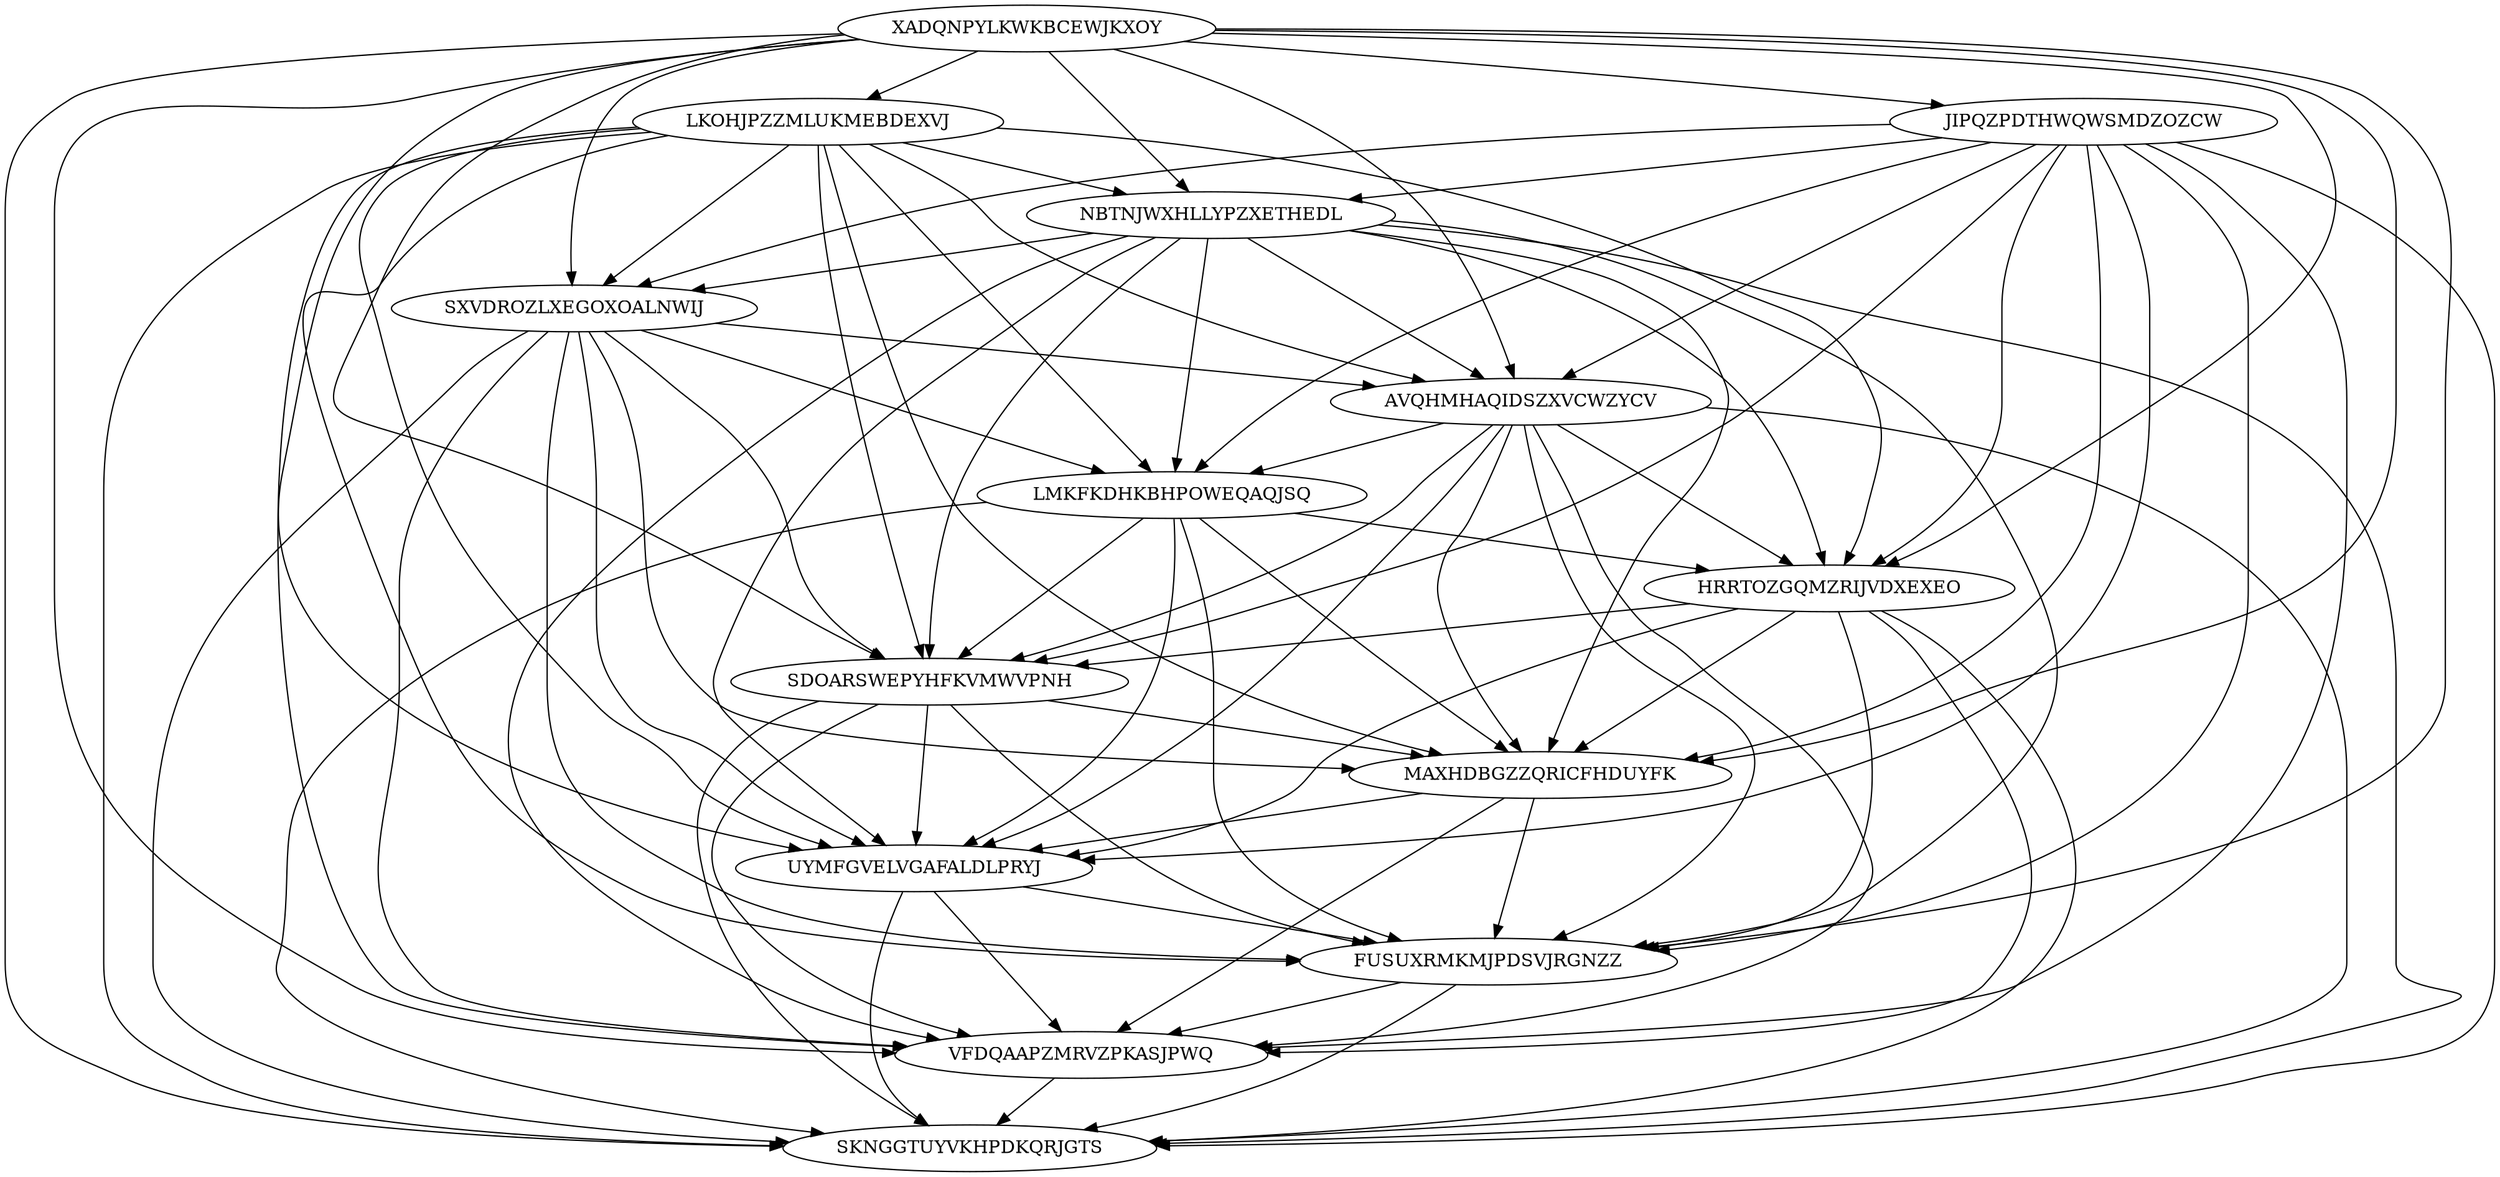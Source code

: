 digraph N14M86 {
	XADQNPYLKWKBCEWJKXOY	[Weight=19];
	LKOHJPZZMLUKMEBDEXVJ	[Weight=14];
	JIPQZPDTHWQWSMDZOZCW	[Weight=11];
	NBTNJWXHLLYPZXETHEDL	[Weight=17];
	SXVDROZLXEGOXOALNWIJ	[Weight=15];
	AVQHMHAQIDSZXVCWZYCV	[Weight=12];
	LMKFKDHKBHPOWEQAQJSQ	[Weight=15];
	HRRTOZGQMZRIJVDXEXEO	[Weight=20];
	SDOARSWEPYHFKVMWVPNH	[Weight=18];
	MAXHDBGZZQRICFHDUYFK	[Weight=15];
	UYMFGVELVGAFALDLPRYJ	[Weight=11];
	FUSUXRMKMJPDSVJRGNZZ	[Weight=10];
	VFDQAAPZMRVZPKASJPWQ	[Weight=17];
	SKNGGTUYVKHPDKQRJGTS	[Weight=20];
	SXVDROZLXEGOXOALNWIJ -> FUSUXRMKMJPDSVJRGNZZ [Weight=12];
	LMKFKDHKBHPOWEQAQJSQ -> UYMFGVELVGAFALDLPRYJ [Weight=20];
	LKOHJPZZMLUKMEBDEXVJ -> HRRTOZGQMZRIJVDXEXEO [Weight=13];
	HRRTOZGQMZRIJVDXEXEO -> SDOARSWEPYHFKVMWVPNH [Weight=19];
	SXVDROZLXEGOXOALNWIJ -> MAXHDBGZZQRICFHDUYFK [Weight=18];
	SXVDROZLXEGOXOALNWIJ -> SDOARSWEPYHFKVMWVPNH [Weight=16];
	NBTNJWXHLLYPZXETHEDL -> AVQHMHAQIDSZXVCWZYCV [Weight=18];
	JIPQZPDTHWQWSMDZOZCW -> AVQHMHAQIDSZXVCWZYCV [Weight=14];
	LKOHJPZZMLUKMEBDEXVJ -> SKNGGTUYVKHPDKQRJGTS [Weight=15];
	AVQHMHAQIDSZXVCWZYCV -> VFDQAAPZMRVZPKASJPWQ [Weight=11];
	XADQNPYLKWKBCEWJKXOY -> AVQHMHAQIDSZXVCWZYCV [Weight=13];
	LKOHJPZZMLUKMEBDEXVJ -> SXVDROZLXEGOXOALNWIJ [Weight=13];
	AVQHMHAQIDSZXVCWZYCV -> LMKFKDHKBHPOWEQAQJSQ [Weight=20];
	LKOHJPZZMLUKMEBDEXVJ -> UYMFGVELVGAFALDLPRYJ [Weight=15];
	AVQHMHAQIDSZXVCWZYCV -> HRRTOZGQMZRIJVDXEXEO [Weight=11];
	JIPQZPDTHWQWSMDZOZCW -> LMKFKDHKBHPOWEQAQJSQ [Weight=19];
	JIPQZPDTHWQWSMDZOZCW -> SXVDROZLXEGOXOALNWIJ [Weight=20];
	NBTNJWXHLLYPZXETHEDL -> LMKFKDHKBHPOWEQAQJSQ [Weight=11];
	LMKFKDHKBHPOWEQAQJSQ -> HRRTOZGQMZRIJVDXEXEO [Weight=16];
	SXVDROZLXEGOXOALNWIJ -> UYMFGVELVGAFALDLPRYJ [Weight=18];
	SXVDROZLXEGOXOALNWIJ -> AVQHMHAQIDSZXVCWZYCV [Weight=18];
	NBTNJWXHLLYPZXETHEDL -> MAXHDBGZZQRICFHDUYFK [Weight=17];
	LMKFKDHKBHPOWEQAQJSQ -> SDOARSWEPYHFKVMWVPNH [Weight=19];
	SXVDROZLXEGOXOALNWIJ -> VFDQAAPZMRVZPKASJPWQ [Weight=17];
	JIPQZPDTHWQWSMDZOZCW -> UYMFGVELVGAFALDLPRYJ [Weight=17];
	LKOHJPZZMLUKMEBDEXVJ -> SDOARSWEPYHFKVMWVPNH [Weight=19];
	FUSUXRMKMJPDSVJRGNZZ -> SKNGGTUYVKHPDKQRJGTS [Weight=12];
	JIPQZPDTHWQWSMDZOZCW -> NBTNJWXHLLYPZXETHEDL [Weight=19];
	NBTNJWXHLLYPZXETHEDL -> UYMFGVELVGAFALDLPRYJ [Weight=20];
	LMKFKDHKBHPOWEQAQJSQ -> SKNGGTUYVKHPDKQRJGTS [Weight=13];
	SXVDROZLXEGOXOALNWIJ -> SKNGGTUYVKHPDKQRJGTS [Weight=12];
	UYMFGVELVGAFALDLPRYJ -> FUSUXRMKMJPDSVJRGNZZ [Weight=14];
	HRRTOZGQMZRIJVDXEXEO -> MAXHDBGZZQRICFHDUYFK [Weight=14];
	LMKFKDHKBHPOWEQAQJSQ -> MAXHDBGZZQRICFHDUYFK [Weight=12];
	LMKFKDHKBHPOWEQAQJSQ -> FUSUXRMKMJPDSVJRGNZZ [Weight=12];
	SDOARSWEPYHFKVMWVPNH -> SKNGGTUYVKHPDKQRJGTS [Weight=16];
	XADQNPYLKWKBCEWJKXOY -> JIPQZPDTHWQWSMDZOZCW [Weight=15];
	HRRTOZGQMZRIJVDXEXEO -> SKNGGTUYVKHPDKQRJGTS [Weight=19];
	AVQHMHAQIDSZXVCWZYCV -> SDOARSWEPYHFKVMWVPNH [Weight=19];
	JIPQZPDTHWQWSMDZOZCW -> SKNGGTUYVKHPDKQRJGTS [Weight=18];
	XADQNPYLKWKBCEWJKXOY -> VFDQAAPZMRVZPKASJPWQ [Weight=19];
	XADQNPYLKWKBCEWJKXOY -> NBTNJWXHLLYPZXETHEDL [Weight=12];
	MAXHDBGZZQRICFHDUYFK -> VFDQAAPZMRVZPKASJPWQ [Weight=14];
	XADQNPYLKWKBCEWJKXOY -> HRRTOZGQMZRIJVDXEXEO [Weight=13];
	JIPQZPDTHWQWSMDZOZCW -> HRRTOZGQMZRIJVDXEXEO [Weight=17];
	SXVDROZLXEGOXOALNWIJ -> LMKFKDHKBHPOWEQAQJSQ [Weight=11];
	NBTNJWXHLLYPZXETHEDL -> SXVDROZLXEGOXOALNWIJ [Weight=15];
	NBTNJWXHLLYPZXETHEDL -> SDOARSWEPYHFKVMWVPNH [Weight=17];
	XADQNPYLKWKBCEWJKXOY -> MAXHDBGZZQRICFHDUYFK [Weight=12];
	MAXHDBGZZQRICFHDUYFK -> UYMFGVELVGAFALDLPRYJ [Weight=15];
	NBTNJWXHLLYPZXETHEDL -> HRRTOZGQMZRIJVDXEXEO [Weight=11];
	XADQNPYLKWKBCEWJKXOY -> LKOHJPZZMLUKMEBDEXVJ [Weight=14];
	MAXHDBGZZQRICFHDUYFK -> FUSUXRMKMJPDSVJRGNZZ [Weight=19];
	NBTNJWXHLLYPZXETHEDL -> VFDQAAPZMRVZPKASJPWQ [Weight=12];
	HRRTOZGQMZRIJVDXEXEO -> VFDQAAPZMRVZPKASJPWQ [Weight=15];
	UYMFGVELVGAFALDLPRYJ -> VFDQAAPZMRVZPKASJPWQ [Weight=10];
	AVQHMHAQIDSZXVCWZYCV -> UYMFGVELVGAFALDLPRYJ [Weight=11];
	JIPQZPDTHWQWSMDZOZCW -> FUSUXRMKMJPDSVJRGNZZ [Weight=10];
	FUSUXRMKMJPDSVJRGNZZ -> VFDQAAPZMRVZPKASJPWQ [Weight=20];
	VFDQAAPZMRVZPKASJPWQ -> SKNGGTUYVKHPDKQRJGTS [Weight=13];
	SDOARSWEPYHFKVMWVPNH -> VFDQAAPZMRVZPKASJPWQ [Weight=19];
	HRRTOZGQMZRIJVDXEXEO -> FUSUXRMKMJPDSVJRGNZZ [Weight=10];
	XADQNPYLKWKBCEWJKXOY -> SKNGGTUYVKHPDKQRJGTS [Weight=16];
	SDOARSWEPYHFKVMWVPNH -> FUSUXRMKMJPDSVJRGNZZ [Weight=12];
	NBTNJWXHLLYPZXETHEDL -> SKNGGTUYVKHPDKQRJGTS [Weight=10];
	JIPQZPDTHWQWSMDZOZCW -> SDOARSWEPYHFKVMWVPNH [Weight=19];
	XADQNPYLKWKBCEWJKXOY -> SXVDROZLXEGOXOALNWIJ [Weight=17];
	NBTNJWXHLLYPZXETHEDL -> FUSUXRMKMJPDSVJRGNZZ [Weight=19];
	LKOHJPZZMLUKMEBDEXVJ -> AVQHMHAQIDSZXVCWZYCV [Weight=13];
	LKOHJPZZMLUKMEBDEXVJ -> VFDQAAPZMRVZPKASJPWQ [Weight=15];
	AVQHMHAQIDSZXVCWZYCV -> MAXHDBGZZQRICFHDUYFK [Weight=10];
	LKOHJPZZMLUKMEBDEXVJ -> LMKFKDHKBHPOWEQAQJSQ [Weight=19];
	LKOHJPZZMLUKMEBDEXVJ -> NBTNJWXHLLYPZXETHEDL [Weight=15];
	UYMFGVELVGAFALDLPRYJ -> SKNGGTUYVKHPDKQRJGTS [Weight=14];
	XADQNPYLKWKBCEWJKXOY -> SDOARSWEPYHFKVMWVPNH [Weight=12];
	AVQHMHAQIDSZXVCWZYCV -> FUSUXRMKMJPDSVJRGNZZ [Weight=19];
	XADQNPYLKWKBCEWJKXOY -> FUSUXRMKMJPDSVJRGNZZ [Weight=10];
	SDOARSWEPYHFKVMWVPNH -> MAXHDBGZZQRICFHDUYFK [Weight=19];
	LKOHJPZZMLUKMEBDEXVJ -> FUSUXRMKMJPDSVJRGNZZ [Weight=10];
	SDOARSWEPYHFKVMWVPNH -> UYMFGVELVGAFALDLPRYJ [Weight=17];
	JIPQZPDTHWQWSMDZOZCW -> MAXHDBGZZQRICFHDUYFK [Weight=17];
	XADQNPYLKWKBCEWJKXOY -> UYMFGVELVGAFALDLPRYJ [Weight=19];
	HRRTOZGQMZRIJVDXEXEO -> UYMFGVELVGAFALDLPRYJ [Weight=17];
	JIPQZPDTHWQWSMDZOZCW -> VFDQAAPZMRVZPKASJPWQ [Weight=13];
	LKOHJPZZMLUKMEBDEXVJ -> MAXHDBGZZQRICFHDUYFK [Weight=18];
	AVQHMHAQIDSZXVCWZYCV -> SKNGGTUYVKHPDKQRJGTS [Weight=19];
}

